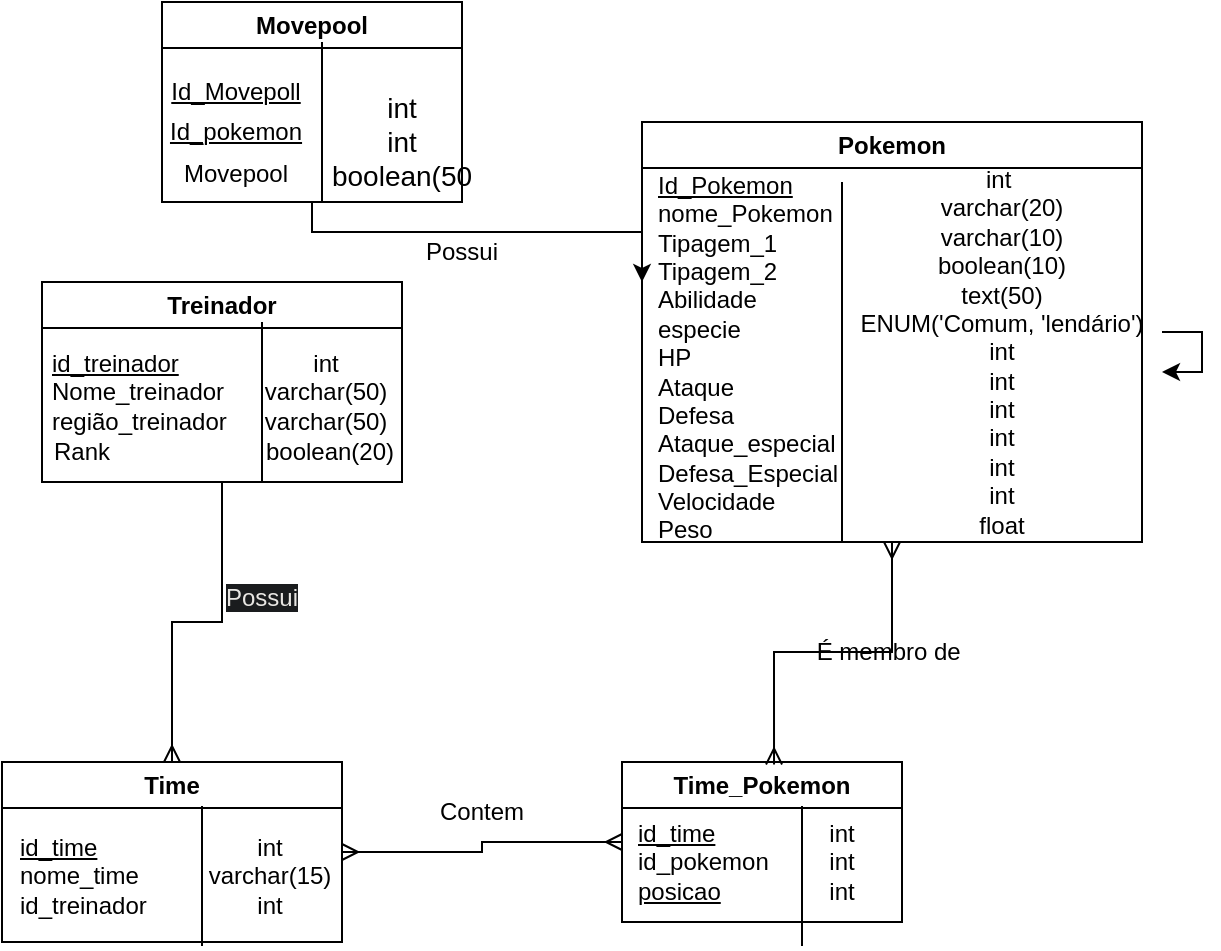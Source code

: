 <mxfile version="24.8.6">
  <diagram name="Página-1" id="nO4dyLtkWWFszEF5V130">
    <mxGraphModel grid="1" page="1" gridSize="10" guides="1" tooltips="1" connect="1" arrows="1" fold="1" pageScale="1" pageWidth="827" pageHeight="1169" math="0" shadow="0">
      <root>
        <mxCell id="0" />
        <mxCell id="1" parent="0" />
        <mxCell id="rRiMbHwOaoXDCCzmKBcc-1" value="Pokemon" style="swimlane;whiteSpace=wrap;html=1;" vertex="1" parent="1">
          <mxGeometry x="520" y="50" width="250" height="210" as="geometry" />
        </mxCell>
        <mxCell id="rRiMbHwOaoXDCCzmKBcc-2" value="&lt;u&gt;Id_Pokemon&lt;/u&gt;&lt;div&gt;nome_Pokemon&lt;/div&gt;&lt;div&gt;Tipagem_1&lt;/div&gt;&lt;div&gt;Tipagem_2&lt;/div&gt;&lt;div&gt;Abilidade&lt;/div&gt;&lt;div&gt;especie&lt;/div&gt;&lt;div&gt;HP&lt;/div&gt;&lt;div&gt;Ataque&lt;/div&gt;&lt;div&gt;Defesa&lt;/div&gt;&lt;div&gt;Ataque_especial&lt;/div&gt;&lt;div&gt;Defesa_Especial&lt;/div&gt;&lt;div&gt;Velocidade&lt;/div&gt;&lt;div&gt;Peso&lt;/div&gt;&lt;div&gt;&lt;br&gt;&lt;/div&gt;" style="text;html=1;align=left;verticalAlign=middle;whiteSpace=wrap;rounded=0;" vertex="1" parent="rRiMbHwOaoXDCCzmKBcc-1">
          <mxGeometry x="6" y="100" width="60" height="50" as="geometry" />
        </mxCell>
        <mxCell id="rRiMbHwOaoXDCCzmKBcc-18" value="" style="endArrow=none;html=1;rounded=0;" edge="1" parent="rRiMbHwOaoXDCCzmKBcc-1">
          <mxGeometry width="50" height="50" relative="1" as="geometry">
            <mxPoint x="100" y="210" as="sourcePoint" />
            <mxPoint x="100" y="30" as="targetPoint" />
          </mxGeometry>
        </mxCell>
        <mxCell id="rRiMbHwOaoXDCCzmKBcc-19" value="int&amp;nbsp;&lt;div&gt;varchar(20)&lt;/div&gt;&lt;div&gt;varchar(10)&lt;/div&gt;&lt;div&gt;boolean(10)&lt;/div&gt;&lt;div&gt;text(50)&lt;/div&gt;&lt;div&gt;ENUM(&#39;Comum, &#39;lendário&#39;)&lt;/div&gt;&lt;div&gt;int&lt;/div&gt;&lt;div&gt;int&lt;/div&gt;&lt;div&gt;int&lt;/div&gt;&lt;div&gt;int&lt;/div&gt;&lt;div&gt;int&lt;/div&gt;&lt;div&gt;int&lt;/div&gt;&lt;div&gt;float&lt;/div&gt;" style="text;html=1;align=center;verticalAlign=middle;whiteSpace=wrap;rounded=0;" vertex="1" parent="rRiMbHwOaoXDCCzmKBcc-1">
          <mxGeometry x="100" y="100" width="160" height="30" as="geometry" />
        </mxCell>
        <mxCell id="rRiMbHwOaoXDCCzmKBcc-27" style="edgeStyle=orthogonalEdgeStyle;rounded=0;orthogonalLoop=1;jettySize=auto;html=1;" edge="1" parent="rRiMbHwOaoXDCCzmKBcc-1" source="rRiMbHwOaoXDCCzmKBcc-19" target="rRiMbHwOaoXDCCzmKBcc-19">
          <mxGeometry relative="1" as="geometry" />
        </mxCell>
        <mxCell id="rRiMbHwOaoXDCCzmKBcc-3" style="edgeStyle=orthogonalEdgeStyle;rounded=0;orthogonalLoop=1;jettySize=auto;html=1;exitX=0.5;exitY=1;exitDx=0;exitDy=0;endArrow=ERmany;endFill=0;" edge="1" parent="1" source="rRiMbHwOaoXDCCzmKBcc-4" target="rRiMbHwOaoXDCCzmKBcc-7">
          <mxGeometry relative="1" as="geometry" />
        </mxCell>
        <mxCell id="rRiMbHwOaoXDCCzmKBcc-4" value="Treinador" style="swimlane;whiteSpace=wrap;html=1;" vertex="1" parent="1">
          <mxGeometry x="220" y="130" width="180" height="100" as="geometry" />
        </mxCell>
        <mxCell id="rRiMbHwOaoXDCCzmKBcc-5" value="&lt;u&gt;id_treinador&lt;/u&gt;&lt;div&gt;Nome_treinador&lt;/div&gt;&lt;div&gt;região_treinador&lt;/div&gt;" style="text;html=1;align=left;verticalAlign=middle;whiteSpace=wrap;rounded=0;" vertex="1" parent="rRiMbHwOaoXDCCzmKBcc-4">
          <mxGeometry x="3" y="40" width="60" height="30" as="geometry" />
        </mxCell>
        <mxCell id="rRiMbHwOaoXDCCzmKBcc-15" value="" style="endArrow=none;html=1;rounded=0;" edge="1" parent="rRiMbHwOaoXDCCzmKBcc-4">
          <mxGeometry width="50" height="50" relative="1" as="geometry">
            <mxPoint x="110" y="100" as="sourcePoint" />
            <mxPoint x="110" y="20" as="targetPoint" />
          </mxGeometry>
        </mxCell>
        <mxCell id="rRiMbHwOaoXDCCzmKBcc-20" value="int&lt;div&gt;varchar(50)&lt;/div&gt;&lt;div&gt;varchar(50)&lt;/div&gt;" style="text;html=1;align=center;verticalAlign=middle;whiteSpace=wrap;rounded=0;" vertex="1" parent="rRiMbHwOaoXDCCzmKBcc-4">
          <mxGeometry x="112" y="40" width="60" height="30" as="geometry" />
        </mxCell>
        <mxCell id="WK4ng-PkhOE55X_2k_zc-13" value="Rank" style="text;html=1;align=center;verticalAlign=middle;whiteSpace=wrap;rounded=0;" vertex="1" parent="rRiMbHwOaoXDCCzmKBcc-4">
          <mxGeometry x="-10" y="70" width="60" height="30" as="geometry" />
        </mxCell>
        <mxCell id="WK4ng-PkhOE55X_2k_zc-14" value="boolean(20)" style="text;html=1;align=center;verticalAlign=middle;whiteSpace=wrap;rounded=0;" vertex="1" parent="rRiMbHwOaoXDCCzmKBcc-4">
          <mxGeometry x="114" y="70" width="60" height="30" as="geometry" />
        </mxCell>
        <mxCell id="rRiMbHwOaoXDCCzmKBcc-6" style="edgeStyle=orthogonalEdgeStyle;rounded=0;orthogonalLoop=1;jettySize=auto;html=1;exitX=1;exitY=0.5;exitDx=0;exitDy=0;entryX=0;entryY=0.5;entryDx=0;entryDy=0;endArrow=ERmany;endFill=0;startArrow=ERmany;startFill=0;" edge="1" parent="1" source="rRiMbHwOaoXDCCzmKBcc-7" target="rRiMbHwOaoXDCCzmKBcc-9">
          <mxGeometry relative="1" as="geometry" />
        </mxCell>
        <mxCell id="rRiMbHwOaoXDCCzmKBcc-7" value="Time" style="swimlane;whiteSpace=wrap;html=1;" vertex="1" parent="1">
          <mxGeometry x="200" y="370" width="170" height="90" as="geometry" />
        </mxCell>
        <mxCell id="rRiMbHwOaoXDCCzmKBcc-8" value="&lt;u&gt;id_time&lt;/u&gt;&lt;div&gt;nome_time&lt;/div&gt;&lt;div&gt;id_treinador&lt;/div&gt;" style="text;html=1;align=left;verticalAlign=middle;whiteSpace=wrap;rounded=0;" vertex="1" parent="rRiMbHwOaoXDCCzmKBcc-7">
          <mxGeometry x="7" y="42" width="60" height="30" as="geometry" />
        </mxCell>
        <mxCell id="rRiMbHwOaoXDCCzmKBcc-16" value="" style="endArrow=none;html=1;rounded=0;" edge="1" parent="rRiMbHwOaoXDCCzmKBcc-7">
          <mxGeometry width="50" height="50" relative="1" as="geometry">
            <mxPoint x="100" y="92" as="sourcePoint" />
            <mxPoint x="100" y="22" as="targetPoint" />
          </mxGeometry>
        </mxCell>
        <mxCell id="rRiMbHwOaoXDCCzmKBcc-22" value="int&lt;div&gt;varchar(15)&lt;/div&gt;&lt;div&gt;int&lt;/div&gt;" style="text;html=1;align=center;verticalAlign=middle;whiteSpace=wrap;rounded=0;" vertex="1" parent="rRiMbHwOaoXDCCzmKBcc-7">
          <mxGeometry x="104" y="42" width="60" height="30" as="geometry" />
        </mxCell>
        <mxCell id="rRiMbHwOaoXDCCzmKBcc-9" value="Time_Pokemon" style="swimlane;whiteSpace=wrap;html=1;" vertex="1" parent="1">
          <mxGeometry x="510" y="370" width="140" height="80" as="geometry" />
        </mxCell>
        <mxCell id="rRiMbHwOaoXDCCzmKBcc-10" value="&lt;u&gt;id_time&lt;/u&gt;&lt;div&gt;id_pokemon&lt;/div&gt;&lt;div&gt;&lt;u&gt;posicao&lt;/u&gt;&lt;/div&gt;" style="text;html=1;align=left;verticalAlign=middle;whiteSpace=wrap;rounded=0;" vertex="1" parent="rRiMbHwOaoXDCCzmKBcc-9">
          <mxGeometry x="6" y="35" width="60" height="30" as="geometry" />
        </mxCell>
        <mxCell id="rRiMbHwOaoXDCCzmKBcc-17" value="" style="endArrow=none;html=1;rounded=0;" edge="1" parent="rRiMbHwOaoXDCCzmKBcc-9">
          <mxGeometry width="50" height="50" relative="1" as="geometry">
            <mxPoint x="90" y="92" as="sourcePoint" />
            <mxPoint x="90" y="22" as="targetPoint" />
          </mxGeometry>
        </mxCell>
        <mxCell id="rRiMbHwOaoXDCCzmKBcc-23" value="int&lt;div&gt;int&lt;/div&gt;&lt;div&gt;int&lt;/div&gt;" style="text;html=1;align=center;verticalAlign=middle;whiteSpace=wrap;rounded=0;" vertex="1" parent="rRiMbHwOaoXDCCzmKBcc-9">
          <mxGeometry x="80" y="35" width="60" height="30" as="geometry" />
        </mxCell>
        <mxCell id="rRiMbHwOaoXDCCzmKBcc-11" value="&#xa;&lt;span style=&quot;color: rgb(232, 230, 227); font-family: Helvetica; font-size: 12px; font-style: normal; font-variant-ligatures: normal; font-variant-caps: normal; font-weight: 400; letter-spacing: normal; orphans: 2; text-align: center; text-indent: 0px; text-transform: none; widows: 2; word-spacing: 0px; -webkit-text-stroke-width: 0px; white-space: normal; background-color: rgb(26, 28, 30); text-decoration-thickness: initial; text-decoration-style: initial; text-decoration-color: initial; display: inline !important; float: none;&quot;&gt;Possui&lt;/span&gt;&#xa;&#xa;" style="text;html=1;align=center;verticalAlign=middle;whiteSpace=wrap;rounded=0;" vertex="1" parent="1">
          <mxGeometry x="300" y="280" width="60" height="30" as="geometry" />
        </mxCell>
        <mxCell id="rRiMbHwOaoXDCCzmKBcc-12" value="Contem" style="text;html=1;align=center;verticalAlign=middle;whiteSpace=wrap;rounded=0;" vertex="1" parent="1">
          <mxGeometry x="410" y="380" width="60" height="30" as="geometry" />
        </mxCell>
        <mxCell id="rRiMbHwOaoXDCCzmKBcc-13" style="edgeStyle=orthogonalEdgeStyle;rounded=0;orthogonalLoop=1;jettySize=auto;html=1;entryX=0.543;entryY=0.016;entryDx=0;entryDy=0;entryPerimeter=0;startArrow=ERmany;startFill=0;endArrow=ERmany;endFill=0;" edge="1" parent="1" source="rRiMbHwOaoXDCCzmKBcc-1" target="rRiMbHwOaoXDCCzmKBcc-9">
          <mxGeometry relative="1" as="geometry" />
        </mxCell>
        <mxCell id="rRiMbHwOaoXDCCzmKBcc-14" value="É membro de&amp;nbsp;" style="text;html=1;align=center;verticalAlign=middle;whiteSpace=wrap;rounded=0;" vertex="1" parent="1">
          <mxGeometry x="600" y="300" width="90" height="30" as="geometry" />
        </mxCell>
        <mxCell id="WK4ng-PkhOE55X_2k_zc-6" style="edgeStyle=orthogonalEdgeStyle;rounded=0;orthogonalLoop=1;jettySize=auto;html=1;exitX=0.5;exitY=1;exitDx=0;exitDy=0;" edge="1" parent="1" source="WK4ng-PkhOE55X_2k_zc-2">
          <mxGeometry relative="1" as="geometry">
            <mxPoint x="520" y="130" as="targetPoint" />
            <Array as="points">
              <mxPoint x="380" y="105" />
              <mxPoint x="461" y="105" />
            </Array>
          </mxGeometry>
        </mxCell>
        <mxCell id="WK4ng-PkhOE55X_2k_zc-2" value="Movepool" style="swimlane;whiteSpace=wrap;html=1;" vertex="1" parent="1">
          <mxGeometry x="280" y="-10" width="150" height="100" as="geometry" />
        </mxCell>
        <mxCell id="WK4ng-PkhOE55X_2k_zc-3" value="&lt;u&gt;Id_pokemon&lt;/u&gt;" style="text;html=1;align=center;verticalAlign=middle;whiteSpace=wrap;rounded=0;" vertex="1" parent="WK4ng-PkhOE55X_2k_zc-2">
          <mxGeometry x="7" y="50" width="60" height="30" as="geometry" />
        </mxCell>
        <mxCell id="WK4ng-PkhOE55X_2k_zc-4" value="Movepool" style="text;html=1;align=center;verticalAlign=middle;whiteSpace=wrap;rounded=0;" vertex="1" parent="WK4ng-PkhOE55X_2k_zc-2">
          <mxGeometry x="7" y="71" width="60" height="30" as="geometry" />
        </mxCell>
        <mxCell id="WK4ng-PkhOE55X_2k_zc-5" value="" style="endArrow=none;html=1;rounded=0;" edge="1" parent="WK4ng-PkhOE55X_2k_zc-2">
          <mxGeometry width="50" height="50" relative="1" as="geometry">
            <mxPoint x="80" y="100" as="sourcePoint" />
            <mxPoint x="80" y="20" as="targetPoint" />
          </mxGeometry>
        </mxCell>
        <mxCell id="WK4ng-PkhOE55X_2k_zc-12" value="&lt;u&gt;Id_Movepoll&lt;/u&gt;" style="text;html=1;align=center;verticalAlign=middle;whiteSpace=wrap;rounded=0;" vertex="1" parent="WK4ng-PkhOE55X_2k_zc-2">
          <mxGeometry x="7" y="30" width="60" height="30" as="geometry" />
        </mxCell>
        <mxCell id="WK4ng-PkhOE55X_2k_zc-16" value="int&lt;div style=&quot;font-size: 14px;&quot;&gt;int&lt;/div&gt;&lt;div style=&quot;font-size: 14px;&quot;&gt;boolean(50&lt;/div&gt;" style="text;html=1;align=center;verticalAlign=middle;whiteSpace=wrap;rounded=0;strokeWidth=6;fontSize=14;" vertex="1" parent="WK4ng-PkhOE55X_2k_zc-2">
          <mxGeometry x="90" y="50" width="60" height="40" as="geometry" />
        </mxCell>
        <mxCell id="WK4ng-PkhOE55X_2k_zc-7" value="Possui" style="text;html=1;align=center;verticalAlign=middle;whiteSpace=wrap;rounded=0;" vertex="1" parent="1">
          <mxGeometry x="400" y="100" width="60" height="30" as="geometry" />
        </mxCell>
      </root>
    </mxGraphModel>
  </diagram>
</mxfile>
